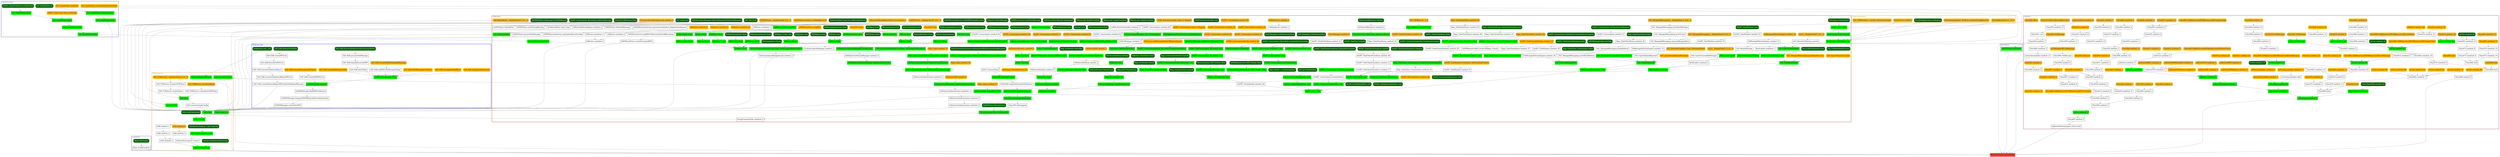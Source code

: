 digraph G {
node [fontsize = 16];
0 [label="BinaryFormatter::Deserialize", shape="box", style="filled", fillcolor="brown1", color="brown1"];
subgraph cluster_0 {
label="ozAddrFile";
color=darkslateblue;
fontcolor=darkslateblue;
penwidth=2;
labeljust=l;
1 [label="Main::LoadFromFile", shape="box"];
2 [label="Main::OnConnect", shape="box", style="filled, rounded", fillcolor="darkgreen", color="darkgreen", fontcolor="white"];
}
subgraph cluster_1 {
label="Ozeki.Common";
color=orange3;
fontcolor=orange3;
penwidth=2;
labeljust=l;
3 [label="OzA_Icon::DeepClone", shape="box", style="filled", fillcolor="green2", color="green2"];
4 [label="OzFork::DeepClone", shape="box", style="filled", fillcolor="green2", color="green2"];
5 [label="OzFork::DeepCloneFrom", shape="box", style="filled", fillcolor="green2", color="green2"];
6 [label="OzFork::ForkGenericDictionary", shape="box", style="filled, rounded", fillcolor="darkgreen", color="darkgreen", fontcolor="white"];
7 [label="OzEntityDescription::CopyTo", shape="box"];
8 [label="OzM::method_2", shape="box"];
9 [label="OzEntityDescription::Fork", shape="box", style="filled", fillcolor="green2", color="green2"];
10 [label="OzM::method_3", shape="box"];
11 [label="OzM::method_4", shape="box"];
12 [label="OzEntityDescription`1::get_GetCopy", shape="box", style="filled, rounded", fillcolor="darkgreen", color="darkgreen", fontcolor="white"];
13 [label="OzM::method_1", shape="box"];
14 [label="OzM::method_0", shape="box", style="filled, rounded", fillcolor="darkgoldenrod1", color="darkgoldenrod1"];
15 [label="OzM::CopyTo", shape="box", style="filled", fillcolor="green2", color="green2"];
16 [label="OzM::CopyFrom", shape="box", style="filled", fillcolor="green2", color="green2"];
17 [label="OzM::ForkToInherited", shape="box", style="filled, rounded", fillcolor="darkgreen", color="darkgreen", fontcolor="white"];
18 [label="OzM::Fork", shape="box", style="filled", fillcolor="green2", color="green2"];
19 [label="OzConf::Fork", shape="box", style="filled", fillcolor="green2", color="green2"];
20 [label="OzP::constructLayerConfig", shape="box"];
21 [label="OzP::Fork", shape="box", style="filled", fillcolor="green2", color="green2"];
22 [label="OzP_TCPServer::createClient", shape="box"];
23 [label="OzP_UDPServer::createNewUDPClient", shape="box"];
24 [label="OzP_TCPServer::ConnectTCPClient", shape="box"];
25 [label="OzP_UDPServer::AcceptCallback", shape="box", style="filled, rounded", fillcolor="darkgoldenrod1", color="darkgoldenrod1"];
26 [label="OzP_TCPServer/c__DisplayClass16_0::b__0", shape="box", style="filled, rounded", fillcolor="darkgoldenrod1", color="darkgoldenrod1"];
}
subgraph cluster_2 {
label="OzekiNG";
color=violetred4;
fontcolor=violetred4;
penwidth=2;
labeljust=l;
27 [label="Class454::method_1", shape="box"];
28 [label="ozRouterDeliveryreport_Entry::load", shape="box"];
29 [label="Class488::method_0", shape="box"];
30 [label="ozUserQueueIndex::method_12", shape="box"];
31 [label="ozEnvelope::smethod_9", shape="box", style="filled", fillcolor="green2", color="green2"];
32 [label="Class454::.ctor", shape="box"];
33 [label="Class454::OnMessage", shape="box", style="filled, rounded", fillcolor="darkgoldenrod1", color="darkgoldenrod1"];
34 [label="Class465::method_5", shape="box"];
35 [label="Class488::load", shape="box"];
36 [label="Class486::vmethod_2", shape="box"];
37 [label="Class486::load", shape="box"];
38 [label="ozEnvelope::smethod_7", shape="box", style="filled", fillcolor="green2", color="green2"];
39 [label="ozEnvelope::smethod_8", shape="box", style="filled", fillcolor="green2", color="green2"];
40 [label="Class455::method_11", shape="box"];
41 [label="Class455::method_13", shape="box"];
42 [label="ozUser::method_3", shape="box", style="filled", fillcolor="green2", color="green2"];
43 [label="Class474::vmethod_6", shape="box"];
44 [label="Class486::load", shape="box"];
45 [label="Class488::load", shape="box", style="filled, rounded", fillcolor="darkgoldenrod1", color="darkgoldenrod1"];
46 [label="Class474::vmethod_13", shape="box"];
47 [label="Class474::vmethod_5", shape="box"];
48 [label="Class479::method_13", shape="box"];
49 [label="Class486::load", shape="box", style="filled, rounded", fillcolor="darkgoldenrod1", color="darkgoldenrod1"];
50 [label="ozEnvelope::smethod_6", shape="box", style="filled", fillcolor="green2", color="green2"];
51 [label="ozDriver/GClass0::method_1", shape="box", style="filled", fillcolor="green2", color="green2"];
52 [label="ozEnvelopeSMS::method_32", shape="box", style="filled, rounded", fillcolor="darkgreen", color="darkgreen", fontcolor="white"];
53 [label="Class455::method_10", shape="box"];
54 [label="Class19::Ozeki.OzKernelBase.Start", shape="box", style="filled, rounded", fillcolor="darkgoldenrod1", color="darkgoldenrod1"];
55 [label="ozServiceForm::method_0", shape="box", style="filled, rounded", fillcolor="darkgoldenrod1", color="darkgoldenrod1"];
56 [label="Class582::method_5", shape="box"];
57 [label="Class492::vmethod_19", shape="box"];
58 [label="Class475::vmethod_16", shape="box"];
59 [label="Class475::vmethod_8", shape="box"];
60 [label="Class488::load", shape="box", style="filled, rounded", fillcolor="darkgoldenrod1", color="darkgoldenrod1"];
61 [label="Class473::method_1", shape="box"];
62 [label="Class474::vmethod_8", shape="box", style="filled, rounded", fillcolor="darkgoldenrod1", color="darkgoldenrod1"];
63 [label="Class473::method_6", shape="box"];
64 [label="Class492::vmethod_7", shape="box"];
65 [label="ozUserQueueIndex::Add", shape="box"];
66 [label="ozUserQueueIndex::method_7", shape="box", style="filled, rounded", fillcolor="darkgoldenrod1", color="darkgoldenrod1"];
67 [label="ozDriver::vmethod_5", shape="box", style="filled", fillcolor="green2", color="green2"];
68 [label="Class455::method_8", shape="box", style="filled, rounded", fillcolor="darkgoldenrod1", color="darkgoldenrod1"];
69 [label="Class455::method_9", shape="box"];
70 [label="Class582::method_3", shape="box"];
71 [label="Class582::method_4", shape="box"];
72 [label="Class491::method_2", shape="box"];
73 [label="ozUser::method_51", shape="box", style="filled", fillcolor="green2", color="green2"];
74 [label="Class474::vmethod_10", shape="box"];
75 [label="Class473::method_8", shape="box"];
76 [label="Class492::method_4", shape="box"];
77 [label="Class492::vmethod_10", shape="box"];
78 [label="Class492::vmethod_11", shape="box", style="filled, rounded", fillcolor="darkgoldenrod1", color="darkgoldenrod1"];
79 [label="Class492::vmethod_20", shape="box"];
80 [label="ozUser::method_74", shape="box", style="filled, rounded", fillcolor="darkgoldenrod1", color="darkgoldenrod1"];
81 [label="ozUser::method_82", shape="box", style="filled, rounded", fillcolor="darkgoldenrod1", color="darkgoldenrod1"];
82 [label="ozUser::method_84", shape="box", style="filled, rounded", fillcolor="darkgoldenrod1", color="darkgoldenrod1"];
83 [label="ozUser::method_86", shape="box", style="filled, rounded", fillcolor="darkgoldenrod1", color="darkgoldenrod1"];
84 [label="ozUser::method_88", shape="box", style="filled, rounded", fillcolor="darkgoldenrod1", color="darkgoldenrod1"];
85 [label="ozUser::method_90", shape="box", style="filled, rounded", fillcolor="darkgoldenrod1", color="darkgoldenrod1"];
86 [label="ozUserQueueIndex::method_11", shape="box", style="filled, rounded", fillcolor="darkgoldenrod1", color="darkgoldenrod1"];
87 [label="ozDriverTCP::vmethod_5", shape="box"];
88 [label="ozDriver::method_0", shape="box", style="filled", fillcolor="green2", color="green2"];
89 [label="ozDriverExample::vmethod_5", shape="box", style="filled, rounded", fillcolor="darkgoldenrod1", color="darkgoldenrod1"];
90 [label="ozDriverGSMModem::vmethod_5", shape="box", style="filled, rounded", fillcolor="darkgoldenrod1", color="darkgoldenrod1"];
91 [label="ozDriverAPI::vmethod_5", shape="box", style="filled, rounded", fillcolor="darkgoldenrod1", color="darkgoldenrod1"];
92 [label="ozDriverHTTPServer::vmethod_5", shape="box", style="filled, rounded", fillcolor="darkgoldenrod1", color="darkgoldenrod1"];
93 [label="Class455::method_7", shape="box", style="filled, rounded", fillcolor="darkgoldenrod1", color="darkgoldenrod1"];
94 [label="Class468::OzWebserviceAPI.IWebserviceAPI.UserCreate", shape="box", style="filled, rounded", fillcolor="darkgoldenrod1", color="darkgoldenrod1"];
95 [label="Class582::method_14", shape="box", style="filled, rounded", fillcolor="darkgoldenrod1", color="darkgoldenrod1"];
96 [label="Class612::smethod_0", shape="box"];
97 [label="Class634::smethod_11", shape="box"];
98 [label="Class456::method_3", shape="box"];
99 [label="ozUser::OnMessage", shape="box", style="filled", fillcolor="green2", color="green2"];
100 [label="Class468::OzWebserviceAPI.IWebserviceAPI.EmptyFolder", shape="box", style="filled, rounded", fillcolor="darkgoldenrod1", color="darkgoldenrod1"];
101 [label="Class468::smethod_1", shape="box"];
102 [label="ozUser::method_49", shape="box", style="filled", fillcolor="green2", color="green2"];
103 [label="ozUser::method_50", shape="box", style="filled, rounded", fillcolor="darkgreen", color="darkgreen", fontcolor="white"];
104 [label="ozUser::method_52", shape="box", style="filled", fillcolor="green2", color="green2"];
105 [label="Class492::vmethod_17", shape="box", style="filled, rounded", fillcolor="darkgoldenrod1", color="darkgoldenrod1"];
106 [label="Class492::vmethod_22", shape="box"];
107 [label="Class492::vmethod_0", shape="box", style="filled, rounded", fillcolor="darkgoldenrod1", color="darkgoldenrod1"];
108 [label="ozUser::method_37", shape="box", style="filled, rounded", fillcolor="darkgreen", color="darkgreen", fontcolor="white"];
109 [label="ozUser::method_27", shape="box", style="filled", fillcolor="green2", color="green2"];
110 [label="ozUser::method_28", shape="box", style="filled", fillcolor="green2", color="green2"];
111 [label="ozDriverSMPPPushPull::vmethod_5", shape="box", style="filled, rounded", fillcolor="darkgoldenrod1", color="darkgoldenrod1"];
112 [label="ozDriverCIMD2::vmethod_5", shape="box", style="filled, rounded", fillcolor="darkgoldenrod1", color="darkgoldenrod1"];
113 [label="ozDriverSMPP::vmethod_5", shape="box", style="filled, rounded", fillcolor="darkgoldenrod1", color="darkgoldenrod1"];
114 [label="ozDriverUCP::vmethod_5", shape="box", style="filled, rounded", fillcolor="darkgoldenrod1", color="darkgoldenrod1"];
115 [label="ozDrivers::method_5", shape="box"];
116 [label="Class612::method_9", shape="box"];
117 [label="Class634::vmethod_2", shape="box"];
118 [label="Class456::method_0", shape="box", style="filled, rounded", fillcolor="darkgoldenrod1", color="darkgoldenrod1"];
119 [label="Class456::method_1", shape="box", style="filled, rounded", fillcolor="darkgoldenrod1", color="darkgoldenrod1"];
120 [label="Class456::method_2", shape="box", style="filled, rounded", fillcolor="darkgoldenrod1", color="darkgoldenrod1"];
121 [label="Class581::OnMessage", shape="box", style="filled, rounded", fillcolor="darkgoldenrod1", color="darkgoldenrod1"];
122 [label="ozUserTCP::OnMessage", shape="box", style="filled, rounded", fillcolor="darkgoldenrod1", color="darkgoldenrod1"];
123 [label="Class468::OzWebserviceAPI.IWebserviceAPI.ListFolder", shape="box", style="filled, rounded", fillcolor="darkgoldenrod1", color="darkgoldenrod1"];
124 [label="Class586::method_11", shape="box"];
125 [label="Class599::method_14", shape="box"];
126 [label="Class634::method_9", shape="box", style="filled, rounded", fillcolor="darkgoldenrod1", color="darkgoldenrod1"];
127 [label="Class612::method_26", shape="box", style="filled, rounded", fillcolor="darkgoldenrod1", color="darkgoldenrod1"];
128 [label="Class612::method_31", shape="box"];
129 [label="Class492::vmethod_15", shape="box", style="filled, rounded", fillcolor="darkgoldenrod1", color="darkgoldenrod1"];
130 [label="ozUser::method_26", shape="box", style="filled, rounded", fillcolor="darkgreen", color="darkgreen", fontcolor="white"];
131 [label="Class468::OzWebserviceAPI.IWebserviceAPI.DelMessage", shape="box", style="filled, rounded", fillcolor="darkgoldenrod1", color="darkgoldenrod1"];
132 [label="Class612::method_23", shape="box", style="filled, rounded", fillcolor="darkgoldenrod1", color="darkgoldenrod1"];
133 [label="Class612::method_24", shape="box", style="filled, rounded", fillcolor="darkgoldenrod1", color="darkgoldenrod1"];
134 [label="Class468::OzWebserviceAPI.IWebserviceAPI.GetMessage", shape="box", style="filled, rounded", fillcolor="darkgoldenrod1", color="darkgoldenrod1"];
135 [label="Class612::method_20", shape="box", style="filled, rounded", fillcolor="darkgoldenrod1", color="darkgoldenrod1"];
136 [label="Class612::method_25", shape="box", style="filled, rounded", fillcolor="darkgoldenrod1", color="darkgoldenrod1"];
137 [label="Class614::vmethod_5", shape="box"];
138 [label="ozDrivers::method_4", shape="box"];
139 [label="Class587::vmethod_6", shape="box"];
140 [label="Class612::vmethod_2", shape="box", style="filled, rounded", fillcolor="darkgoldenrod1", color="darkgoldenrod1"];
141 [label="Class595::method_5", shape="box"];
142 [label="Class586::method_10", shape="box"];
143 [label="Class599::method_24", shape="box", style="filled, rounded", fillcolor="darkgoldenrod1", color="darkgoldenrod1"];
144 [label="Class612::method_29", shape="box", style="filled, rounded", fillcolor="darkgoldenrod1", color="darkgoldenrod1"];
145 [label="Class612::method_30", shape="box", style="filled, rounded", fillcolor="darkgoldenrod1", color="darkgoldenrod1"];
146 [label="Class613::vmethod_1", shape="box"];
147 [label="Class468::OzWebserviceAPI.IWebserviceAPI.DriverCreate", shape="box", style="filled, rounded", fillcolor="darkgoldenrod1", color="darkgoldenrod1"];
148 [label="Class612::smethod_5", shape="box", style="filled, rounded", fillcolor="darkgoldenrod1", color="darkgoldenrod1"];
149 [label="Class617::vmethod_2", shape="box", style="filled, rounded", fillcolor="darkgoldenrod1", color="darkgoldenrod1"];
150 [label="Class584::method_2", shape="box"];
151 [label="Class596::vmethod_1", shape="box", style="filled, rounded", fillcolor="darkgoldenrod1", color="darkgoldenrod1"];
152 [label="Class595::vmethod_1", shape="box", style="filled, rounded", fillcolor="darkgoldenrod1", color="darkgoldenrod1"];
153 [label="Class595::method_4", shape="box"];
154 [label="Class626::vmethod_1", shape="box", style="filled, rounded", fillcolor="darkgoldenrod1", color="darkgoldenrod1"];
155 [label="Class586::vmethod_6", shape="box", style="filled, rounded", fillcolor="darkgoldenrod1", color="darkgoldenrod1"];
156 [label="Class595::method_3", shape="box"];
157 [label="Class584::method_8", shape="box"];
158 [label="Class591::method_5", shape="box", style="filled, rounded", fillcolor="darkgoldenrod1", color="darkgoldenrod1"];
159 [label="Class631::vmethod_0", shape="box"];
160 [label="Class594::method_5", shape="box"];
161 [label="Class584::OnMessage", shape="box"];
162 [label="Class593::Execute", shape="box", style="filled, rounded", fillcolor="darkgoldenrod1", color="darkgoldenrod1"];
163 [label="Class594::method_10", shape="box"];
164 [label="Class640::method_0", shape="box", style="filled, rounded", fillcolor="darkgoldenrod1", color="darkgoldenrod1"];
165 [label="Class594::method_14", shape="box"];
166 [label="ozUIHandlerAPI::OnMessage", shape="box", style="filled, rounded", fillcolor="darkgoldenrod1", color="darkgoldenrod1"];
167 [label="Class455::method_2", shape="box"];
168 [label="Class594::method_11", shape="box", style="filled, rounded", fillcolor="darkgoldenrod1", color="darkgoldenrod1"];
169 [label="Class594::method_13", shape="box", style="filled, rounded", fillcolor="darkgoldenrod1", color="darkgoldenrod1"];
170 [label="Class455::vmethod_1", shape="box"];
171 [label="Class455::method_0", shape="box"];
172 [label="Class455::vmethod_0", shape="box"];
173 [label="Class468::OzWebserviceAPI.IWebserviceAPI.EngineConfig", shape="box", style="filled, rounded", fillcolor="darkgoldenrod1", color="darkgoldenrod1"];
174 [label="Class612::smethod_13", shape="box", style="filled, rounded", fillcolor="darkgoldenrod1", color="darkgoldenrod1"];
175 [label="Class624::vmethod_2", shape="box", style="filled, rounded", fillcolor="darkgoldenrod1", color="darkgoldenrod1"];
176 [label="Class444::Main", shape="box", style="filled, rounded", fillcolor="darkgoldenrod1", color="darkgoldenrod1"];
}
subgraph cluster_3 {
label="ozGUIForm";
color=purple4;
fontcolor=purple4;
penwidth=2;
labeljust=l;
177 [label="ozGUIForm::loadLayout", shape="box", style="filled", fillcolor="green2", color="green2"];
}
subgraph cluster_4 {
label="Ozeki.Base";
color=orangered4;
fontcolor=orangered4;
penwidth=2;
labeljust=l;
178 [label="OzGPC_Icon::.ctor", shape="box", style="filled", fillcolor="green2", color="green2"];
179 [label="OzGPC_EntityDetails::method_28", shape="box"];
180 [label="OzGPC_NotificationTypeIcon::.ctor", shape="box", style="filled, rounded", fillcolor="darkgreen", color="darkgreen", fontcolor="white"];
181 [label="OzGPC_CreateDesktopIcon::.ctor", shape="box", style="filled", fillcolor="green2", color="green2"];
182 [label="OzGPC_ConnectionStatusIcon::.ctor", shape="box", style="filled", fillcolor="green2", color="green2"];
183 [label="OzGPC_EntityDetailsNG::.ctor", shape="box", style="filled, rounded", fillcolor="darkgreen", color="darkgreen", fontcolor="white"];
184 [label="OzGPC_EntityDetails::.ctor", shape="box", style="filled", fillcolor="green2", color="green2"];
185 [label="OzGPC_CreateDesktopIcon::.ctor", shape="box", style="filled", fillcolor="green2", color="green2"];
186 [label="OzGPC_ConnectionStatusIcon::.ctor", shape="box", style="filled, rounded", fillcolor="darkgreen", color="darkgreen", fontcolor="white"];
187 [label="OzGPC_Conversation::CreateHeader", shape="box"];
188 [label="OzGPC_ParticipantList::method_29", shape="box", style="filled, rounded", fillcolor="darkgoldenrod1", color="darkgoldenrod1"];
189 [label="OzGPC_ChatFriend::.ctor", shape="box", style="filled", fillcolor="green2", color="green2"];
190 [label="OzManagedItemWithDetails::GPC_Details_Main", shape="box", style="filled", fillcolor="green2", color="green2"];
191 [label="Page_ContactDetails::IndexB", shape="box", style="filled, rounded", fillcolor="darkgreen", color="darkgreen", fontcolor="white"];
192 [label="OzGPC_ConversationDetails::.ctor", shape="box", style="filled", fillcolor="green2", color="green2"];
193 [label="Page_Details`1::GetDetailsMain", shape="box", style="filled, rounded", fillcolor="darkgreen", color="darkgreen", fontcolor="white"];
194 [label="Page_SrvDetails::getDetailsMain", shape="box", style="filled", fillcolor="green2", color="green2"];
195 [label="OzC::get_DesktopIcon", shape="box", style="filled, rounded", fillcolor="darkgreen", color="darkgreen", fontcolor="white"];
196 [label="OzGPC_Conversation::CreateChatWindow", shape="box", style="filled", fillcolor="green2", color="green2"];
197 [label="Page_ChatClient_Conversation::method_34", shape="box"];
198 [label="OzGPC_ChatClientFriendList::method_37", shape="box"];
199 [label="OzGPC_ChatWindow::method_33", shape="box"];
200 [label="OzP2PRemoteUser::GPC_Details_Main", shape="box", style="filled, rounded", fillcolor="darkgreen", color="darkgreen", fontcolor="white"];
201 [label="OzConversation::GPC_Details_Main", shape="box", style="filled, rounded", fillcolor="darkgreen", color="darkgreen", fontcolor="white"];
202 [label="OzGPC_ConversationDetails_Recorded::.ctor", shape="box", style="filled", fillcolor="green2", color="green2"];
203 [label="Page_SrvDetails::IndexB", shape="box", style="filled, rounded", fillcolor="darkgreen", color="darkgreen", fontcolor="white"];
204 [label="OzGPC_Conversation::InitConversation", shape="box", style="filled", fillcolor="green2", color="green2"];
205 [label="Page_ChatClient_Conversation::CreateConversationHeader", shape="box", style="filled", fillcolor="green2", color="green2"];
206 [label="OzGPC_ChatClientFriendList::method_31", shape="box"];
207 [label="OzGPC_ChatWindow::FriendList_OnFriendLinkClicked", shape="box", style="filled, rounded", fillcolor="darkgoldenrod1", color="darkgoldenrod1"];
208 [label="Page_ConversationDetails::IndexB", shape="box", style="filled, rounded", fillcolor="darkgreen", color="darkgreen", fontcolor="white"];
209 [label="OzGPC_Conversation::.ctor", shape="box", style="filled", fillcolor="green2", color="green2"];
210 [label="OzGPC_Conversation_Recorded::.ctor", shape="box", style="filled", fillcolor="green2", color="green2"];
211 [label="Page_ChatClient_Conversation::CreateIndex", shape="box", style="filled", fillcolor="green2", color="green2"];
212 [label="OzGPC_ChatClientFriendList::.ctor", shape="box", style="filled", fillcolor="green2", color="green2"];
213 [label="OzGPC_ChatClientFriendList::method_40", shape="box"];
214 [label="OzFeatureAuthentication::smethod_4", shape="box"];
215 [label="OzC::DeliveryFailed", shape="box", style="filled", fillcolor="green2", color="green2"];
216 [label="OzC::Delivered", shape="box", style="filled, rounded", fillcolor="darkgreen", color="darkgreen", fontcolor="white"];
217 [label="OzSubscriptionManager::ReturnResponseToOneTimeRequest", shape="box", style="filled, rounded", fillcolor="darkgreen", color="darkgreen", fontcolor="white"];
218 [label="OzSubscriptionManager::method_5", shape="box"];
219 [label="OzMessageDeliveryTask::Fork", shape="box", style="filled", fillcolor="green2", color="green2"];
220 [label="OzP2PLocalUser::createEncryptedPDU", shape="box"];
221 [label="OzCombinedListc__DisplayClass37_0::b__0", shape="box", style="filled, rounded", fillcolor="darkgoldenrod1", color="darkgoldenrod1"];
222 [label="OzAddressBook_Copy::Copy", shape="box"];
223 [label="OzRouter::smethod_5", shape="box"];
224 [label="OzLogConsumerFile::smethod_0", shape="box"];
225 [label="OzP2PDNSRecordManager::GetDNSRecord", shape="box", style="filled, rounded", fillcolor="darkgreen", color="darkgreen", fontcolor="white"];
226 [label="OzP2PClient::processFileMessage", shape="box"];
227 [label="OzP2PClient::UploadFile", shape="box"];
228 [label="OzP2PClient::sendThrougRouting", shape="box"];
229 [label="OzGPC_Conversation_Recorded::LoadChatMessage", shape="box", style="filled, rounded", fillcolor="darkgreen", color="darkgreen", fontcolor="white"];
230 [label="OzConversationManagerLocal::method_1", shape="box"];
231 [label="OzConversationManagerLocal::method_3", shape="box", style="filled, rounded", fillcolor="darkgoldenrod1", color="darkgoldenrod1"];
232 [label="OzP2PDirectoryService::getUploadServerConfig", shape="box"];
233 [label="XDBase::Clone", shape="box", style="filled", fillcolor="green2", color="green2"];
234 [label="OzGPC_Conversation_ReadOnly::.ctor", shape="box", style="filled", fillcolor="green2", color="green2"];
235 [label="OzGPC_SubConversation::.ctor", shape="box", style="filled", fillcolor="green2", color="green2"];
236 [label="OzConversation::CreateView", shape="box", style="filled", fillcolor="green2", color="green2"];
237 [label="OzGPC_SubConversation_Recorded::.ctor", shape="box", style="filled", fillcolor="green2", color="green2"];
238 [label="OzGPC_ConversationDetails_Recorded::CreateConversation", shape="box", style="filled", fillcolor="green2", color="green2"];
239 [label="Page_ChatClient_Conversation::Index", shape="box", style="filled, rounded", fillcolor="darkgreen", color="darkgreen", fontcolor="white"];
240 [label="Page_ChatClientHome::method_37", shape="box"];
241 [label="OzP2PRemoteOzeki::CreateTabPage_Friends", shape="box"];
242 [label="OzGPC_ChatFriendsDesktop::method_28", shape="box"];
243 [label="OzGPC_ChatWindow::method_38", shape="box"];
244 [label="OzGPC_ChatClientFriendList::Dispose", shape="box", style="filled, rounded", fillcolor="darkgreen", color="darkgreen", fontcolor="white"];
245 [label="OzGPC_ChatClientFriendList::IndexB", shape="box", style="filled, rounded", fillcolor="darkgreen", color="darkgreen", fontcolor="white"];
246 [label="OzGPC_ChatClientFriendList::UpdateDirtyContent", shape="box", style="filled, rounded", fillcolor="darkgreen", color="darkgreen", fontcolor="white"];
247 [label="OzFeatureAuthentication::smethod_3", shape="box"];
248 [label="OzRouterDeliveryReport::method_0", shape="box"];
249 [label="OzSubscriptionManager::Out_ToSubscribers", shape="box", style="filled", fillcolor="green2", color="green2"];
250 [label="OzC::SubmitRejected", shape="box", style="filled", fillcolor="green2", color="green2"];
251 [label="OzC::SubmitMessageNow", shape="box", style="filled", fillcolor="green2", color="green2"];
252 [label="OzC::SubmitAccepted", shape="box", style="filled", fillcolor="green2", color="green2"];
253 [label="OzP2PLocalUser::sendPDUToDirectoryForCallRecording", shape="box"];
254 [label="OzAddressBook_Copy::set_AddressBookCopy", shape="box", style="filled, rounded", fillcolor="darkgreen", color="darkgreen", fontcolor="white"];
255 [label="OzRouter::smethod_4", shape="box"];
256 [label="OzRouter::smethod_11", shape="box"];
257 [label="OzLogConsumerFile::CreateLogFile", shape="box", style="filled", fillcolor="green2", color="green2"];
258 [label="OzP2PClient::MySendMessage", shape="box"];
259 [label="OzP2PClient/c__DisplayClass8_0::b__0", shape="box", style="filled, rounded", fillcolor="darkgoldenrod1", color="darkgoldenrod1"];
260 [label="OzP2PClient::Instance_OnDataReceived", shape="box", style="filled, rounded", fillcolor="darkgoldenrod1", color="darkgoldenrod1"];
261 [label="OzConversationManagerLocal::Item_OnMessageAddedFromGUI", shape="box", style="filled", fillcolor="green2", color="green2"];
262 [label="OzConversationManagerLocal::Item_OnSendingToRecipients", shape="box", style="filled", fillcolor="green2", color="green2"];
263 [label="OzP2PDirectoryService::processFromStation_RegistrationRequest", shape="box"];
264 [label="XDObject::.ctor", shape="box", style="filled", fillcolor="green2", color="green2"];
265 [label="XDCircle::Clone", shape="box", style="filled", fillcolor="green2", color="green2"];
266 [label="XDLine::Clone", shape="box", style="filled", fillcolor="green2", color="green2"];
267 [label="XDPoint::Fork", shape="box", style="filled", fillcolor="green2", color="green2"];
268 [label="XDPoint::Mirror", shape="box", style="filled", fillcolor="green2", color="green2"];
269 [label="XDPolygon::Fork", shape="box", style="filled", fillcolor="green2", color="green2"];
270 [label="XDPolyline::Fork", shape="box", style="filled", fillcolor="green2", color="green2"];
271 [label="XDRectangle::Clone", shape="box", style="filled", fillcolor="green2", color="green2"];
272 [label="Sphere::Clone", shape="box", style="filled", fillcolor="green2", color="green2"];
273 [label="XDTriangleFace::Clone", shape="box", style="filled, rounded", fillcolor="darkgreen", color="darkgreen", fontcolor="white"];
274 [label="OzConf_P_SSLServer::Fork", shape="box", style="filled, rounded", fillcolor="darkgreen", color="darkgreen", fontcolor="white"];
275 [label="OzGPC_SubConversation_ReadOnly::.ctor", shape="box", style="filled", fillcolor="green2", color="green2"];
276 [label="OzGPC_ConversationDetails::CreateConversation", shape="box", style="filled, rounded", fillcolor="darkgreen", color="darkgreen", fontcolor="white"];
277 [label="OzGPC_Conversation::CreateSubConversation", shape="box", style="filled", fillcolor="green2", color="green2"];
278 [label="Page_ChatClientHome::method_50", shape="box"];
279 [label="OzGPC_ChatForC::IndexB", shape="box", style="filled, rounded", fillcolor="darkgreen", color="darkgreen", fontcolor="white"];
280 [label="OzGPC_ChatForDesktop::method_31", shape="box"];
281 [label="OzGPC_Conversation_Recorded::CreateSubConversation", shape="box", style="filled, rounded", fillcolor="darkgreen", color="darkgreen", fontcolor="white"];
282 [label="OzGPC_ConversationDetails::method_60", shape="box", style="filled, rounded", fillcolor="darkgoldenrod1", color="darkgoldenrod1"];
283 [label="Page_ChatClientHome::method_36", shape="box"];
284 [label="OzP2PRemoteOzeki::GetTabs", shape="box", style="filled, rounded", fillcolor="darkgreen", color="darkgreen", fontcolor="white"];
285 [label="OzGPC_ChatFriendsDesktop::Index", shape="box", style="filled, rounded", fillcolor="darkgreen", color="darkgreen", fontcolor="white"];
286 [label="OzGPC_ChatFriendsDesktop::method_27", shape="box", style="filled, rounded", fillcolor="darkgoldenrod1", color="darkgoldenrod1"];
287 [label="OzGPC_ChatWindow::method_37", shape="box"];
288 [label="OzFeatureAuthentication::smethod_1", shape="box"];
289 [label="OzRouterDeliveryReport/Class119::method_0", shape="box", style="filled, rounded", fillcolor="darkgoldenrod1", color="darkgoldenrod1"];
290 [label="OzSubscriptionManager::Out_ToSubscribers", shape="box", style="filled", fillcolor="green2", color="green2"];
291 [label="OzC::reportSubmitRejected", shape="box"];
292 [label="OzC::rejectUnroutableMessage", shape="box"];
293 [label="OzC::queueNewlyRoutedEnvelope", shape="box", style="filled, rounded", fillcolor="darkgoldenrod1", color="darkgoldenrod1"];
294 [label="OzC::CallOnSubmitFailed", shape="box", style="filled", fillcolor="green2", color="green2"];
295 [label="OzC_ManagedMessaging::procResultFailed", shape="box"];
296 [label="OzC_NetworkUser::handleOnSubmitFailed", shape="box", style="filled", fillcolor="green2", color="green2"];
297 [label="OzMessageDeliveryEngine::method_16", shape="box"];
298 [label="OzC::reportSubmitAccepted", shape="box", style="filled, rounded", fillcolor="darkgoldenrod1", color="darkgoldenrod1"];
299 [label="OzC::CallOnSubmitSuccess", shape="box", style="filled", fillcolor="green2", color="green2"];
300 [label="OzC_ManagedMessaging::procResultSuccess", shape="box", style="filled, rounded", fillcolor="darkgoldenrod1", color="darkgoldenrod1"];
301 [label="OzP2PLocalUser::sendPDU", shape="box", style="filled", fillcolor="green2", color="green2"];
302 [label="OzP2PLocalUser::sendPDU", shape="box", style="filled, rounded", fillcolor="darkgoldenrod1", color="darkgoldenrod1"];
303 [label="OzRouter::smethod_3", shape="box"];
304 [label="OzRouter::smethod_10", shape="box", style="filled, rounded", fillcolor="darkgoldenrod1", color="darkgoldenrod1"];
305 [label="OzRouter::smethod_8", shape="box", style="filled, rounded", fillcolor="darkgoldenrod1", color="darkgoldenrod1"];
306 [label="OzRouter::smethod_9", shape="box", style="filled, rounded", fillcolor="darkgoldenrod1", color="darkgoldenrod1"];
307 [label="Class182::InitLogging", shape="box"];
308 [label="OzP2PClient::InitLogSource", shape="box", style="filled, rounded", fillcolor="darkgreen", color="darkgreen", fontcolor="white"];
309 [label="OzP2PClient/c__DisplayClass67_0::b__0", shape="box", style="filled, rounded", fillcolor="darkgoldenrod1", color="darkgoldenrod1"];
310 [label="OzConversation::CallOnMessageAddedFromGUI", shape="box", style="filled", fillcolor="green2", color="green2"];
311 [label="OzConversation::CallOnSendingToRecipients", shape="box", style="filled", fillcolor="green2", color="green2"];
312 [label="OzP2PDirectoryService::OnP2PMessageReceived", shape="box", style="filled, rounded", fillcolor="darkgreen", color="darkgreen", fontcolor="white"];
313 [label="XDObject::Clone", shape="box", style="filled", fillcolor="green2", color="green2"];
314 [label="XDCircle::Fork", shape="box", style="filled", fillcolor="green2", color="green2"];
315 [label="XDLine::Fork", shape="box", style="filled", fillcolor="green2", color="green2"];
316 [label="XDLine::RotateAround", shape="box", style="filled, rounded", fillcolor="darkgreen", color="darkgreen", fontcolor="white"];
317 [label="XDLine::MoveTo", shape="box", style="filled", fillcolor="green2", color="green2"];
318 [label="XDLineWithText::Clone", shape="box", style="filled, rounded", fillcolor="darkgreen", color="darkgreen", fontcolor="white"];
319 [label="XDPoint::.ctor", shape="box", style="filled, rounded", fillcolor="darkgreen", color="darkgreen", fontcolor="white"];
320 [label="XDPointIndexed::Clone", shape="box", style="filled", fillcolor="green2", color="green2"];
321 [label="XDPolygon::Clone", shape="box", style="filled, rounded", fillcolor="darkgreen", color="darkgreen", fontcolor="white"];
322 [label="XDPolyline::Clone", shape="box", style="filled, rounded", fillcolor="darkgreen", color="darkgreen", fontcolor="white"];
323 [label="XDObject_Cube::.ctor", shape="box", style="filled, rounded", fillcolor="darkgreen", color="darkgreen", fontcolor="white"];
324 [label="XDSquare::.ctor", shape="box", style="filled, rounded", fillcolor="darkgreen", color="darkgreen", fontcolor="white"];
325 [label="XDPolygonIndexed::Clone", shape="box", style="filled, rounded", fillcolor="darkgreen", color="darkgreen", fontcolor="white"];
326 [label="XDPolylineIndexed::Clone", shape="box", style="filled, rounded", fillcolor="darkgreen", color="darkgreen", fontcolor="white"];
327 [label="XDRectangle::Fork", shape="box", style="filled", fillcolor="green2", color="green2"];
328 [label="Sphere::Fork", shape="box", style="filled", fillcolor="green2", color="green2"];
329 [label="OzP_SSL::Fork", shape="box", style="filled, rounded", fillcolor="darkgreen", color="darkgreen", fontcolor="white"];
330 [label="OzGPC_Conversation_ReadOnly::CreateSubConversation", shape="box", style="filled, rounded", fillcolor="darkgreen", color="darkgreen", fontcolor="white"];
331 [label="OzGPC_Conversation::method_27", shape="box"];
332 [label="Page_ChatClientHome::method_30", shape="box", style="filled, rounded", fillcolor="darkgoldenrod1", color="darkgoldenrod1"];
333 [label="Page_ChatClientHome::method_32", shape="box"];
334 [label="Page_ChatClientHome::method_46", shape="box"];
335 [label="OzGPC_ChatForDesktop::Index", shape="box", style="filled, rounded", fillcolor="darkgreen", color="darkgreen", fontcolor="white"];
336 [label="OzGPC_ChatForDesktop::method_30", shape="box", style="filled, rounded", fillcolor="darkgoldenrod1", color="darkgoldenrod1"];
337 [label="Page_ChatClientHome::Index", shape="box", style="filled, rounded", fillcolor="darkgreen", color="darkgreen", fontcolor="white"];
338 [label="OzGPC_ChatWindow::method_35", shape="box"];
339 [label="OzFeatureAuthentication::findOrCreateLocalUser", shape="box", style="filled", fillcolor="green2", color="green2"];
340 [label="OzMH_ButtonController::method_2", shape="box"];
341 [label="OzC_GPSBase::SendGPSData", shape="box", style="filled", fillcolor="green2", color="green2"];
342 [label="OzC/c__DisplayClass71_0::b__0", shape="box", style="filled, rounded", fillcolor="darkgoldenrod1", color="darkgoldenrod1"];
343 [label="OzC::RouteMessage", shape="box"];
344 [label="OzC::CallOnSubmitFailed", shape="box", style="filled", fillcolor="green2", color="green2"];
345 [label="OzC_ManagedMessaging::handleResult", shape="box"];
346 [label="OzC_NetworkUserBase::Conn_OnSubmitFailed", shape="box", style="filled, rounded", fillcolor="darkgoldenrod1", color="darkgoldenrod1"];
347 [label="OzMessageDeliveryEngine::method_13", shape="box"];
348 [label="OzC::CallOnSubmitSuccess", shape="box", style="filled, rounded", fillcolor="darkgreen", color="darkgreen", fontcolor="white"];
349 [label="OzC::CallOnSubmitSuccess", shape="box", style="filled, rounded", fillcolor="darkgreen", color="darkgreen", fontcolor="white"];
350 [label="OzP2PLocalUser::SendChatMessage", shape="box", style="filled, rounded", fillcolor="darkgreen", color="darkgreen", fontcolor="white"];
351 [label="OzP2PLocalUserShared::InManaged", shape="box", style="filled, rounded", fillcolor="darkgreen", color="darkgreen", fontcolor="white"];
352 [label="OzRouter::RouteMessage", shape="box", style="filled, rounded", fillcolor="darkgreen", color="darkgreen", fontcolor="white"];
353 [label="OzFeatureLicensing::DoInitialize", shape="box", style="filled", fillcolor="green2", color="green2"];
354 [label="OzGPC_Conversation::method_54", shape="box"];
355 [label="OzGPC_Conversation::method_57", shape="box", style="filled, rounded", fillcolor="darkgoldenrod1", color="darkgoldenrod1"];
356 [label="OzGPC_Conversation::method_59", shape="box", style="filled, rounded", fillcolor="darkgoldenrod1", color="darkgoldenrod1"];
357 [label="OzGPC_Conversation::method_61", shape="box", style="filled, rounded", fillcolor="darkgoldenrod1", color="darkgoldenrod1"];
358 [label="OzGPC_Conversation::method_62", shape="box"];
359 [label="OzGPC_Conversation::method_46", shape="box", style="filled, rounded", fillcolor="darkgoldenrod1", color="darkgoldenrod1"];
360 [label="OzGPC_Conversation::method_92", shape="box", style="filled, rounded", fillcolor="darkgoldenrod1", color="darkgoldenrod1"];
361 [label="XDObject::Fork", shape="box", style="filled, rounded", fillcolor="darkgreen", color="darkgreen", fontcolor="white"];
362 [label="XDCircleIndexed::Clone", shape="box", style="filled, rounded", fillcolor="darkgreen", color="darkgreen", fontcolor="white"];
363 [label="XDLine::.ctor", shape="box", style="filled, rounded", fillcolor="darkgreen", color="darkgreen", fontcolor="white"];
364 [label="XDLineIndexed::Clone", shape="box", style="filled, rounded", fillcolor="darkgreen", color="darkgreen", fontcolor="white"];
365 [label="XDLine::MoveToOrigo", shape="box", style="filled", fillcolor="green2", color="green2"];
366 [label="XDCircleIndexed::Fork", shape="box", style="filled, rounded", fillcolor="darkgreen", color="darkgreen", fontcolor="white"];
367 [label="XDLineIndexed::Fork", shape="box", style="filled, rounded", fillcolor="darkgreen", color="darkgreen", fontcolor="white"];
368 [label="XDPointIndexed::Fork", shape="box", style="filled, rounded", fillcolor="darkgreen", color="darkgreen", fontcolor="white"];
369 [label="XDPolygonIndexed::Fork", shape="box", style="filled, rounded", fillcolor="darkgreen", color="darkgreen", fontcolor="white"];
370 [label="XDPolylineIndexed::Fork", shape="box", style="filled, rounded", fillcolor="darkgreen", color="darkgreen", fontcolor="white"];
371 [label="XDRectangleIndexed::Fork", shape="box", style="filled, rounded", fillcolor="darkgreen", color="darkgreen", fontcolor="white"];
372 [label="Class294::Fork", shape="box", style="filled, rounded", fillcolor="darkgoldenrod1", color="darkgoldenrod1"];
373 [label="XDRectangleIndexed::Clone", shape="box", style="filled, rounded", fillcolor="darkgreen", color="darkgreen", fontcolor="white"];
374 [label="Class294::Clone", shape="box", style="filled, rounded", fillcolor="darkgoldenrod1", color="darkgoldenrod1"];
375 [label="OzGPC_Conversation::OnClientActionReceived", shape="box", style="filled, rounded", fillcolor="darkgreen", color="darkgreen", fontcolor="white"];
376 [label="Page_ChatClientHome::OnClientActionReceived", shape="box", style="filled, rounded", fillcolor="darkgreen", color="darkgreen", fontcolor="white"];
377 [label="Page_ChatClientHome::method_45", shape="box"];
378 [label="OzGPC_ChatWindow::.ctor", shape="box", style="filled, rounded", fillcolor="darkgreen", color="darkgreen", fontcolor="white"];
379 [label="OzFeatureAuthentication::method_0", shape="box"];
380 [label="OzFeatureP2P::method_0", shape="box", style="filled, rounded", fillcolor="darkgoldenrod1", color="darkgoldenrod1"];
381 [label="OzMH_ButtonController::Out", shape="box", style="filled, rounded", fillcolor="darkgreen", color="darkgreen", fontcolor="white"];
382 [label="OzMH_ButtonController::timer_0_Elapsed", shape="box", style="filled, rounded", fillcolor="darkgoldenrod1", color="darkgoldenrod1"];
383 [label="OzC_GPSBase::b__5_0", shape="box", style="filled, rounded", fillcolor="darkgoldenrod1", color="darkgoldenrod1"];
384 [label="OzC::QueueForDelivery_synced", shape="box"];
385 [label="OzC::CallOnSubmitFailed", shape="box", style="filled", fillcolor="green2", color="green2"];
386 [label="OzC_ManagedMessaging::processManagedSync", shape="box"];
387 [label="OzMessageDeliveryEngine::method_12", shape="box"];
388 [label="OzFeature::Initialize", shape="box", style="filled", fillcolor="green2", color="green2"];
389 [label="OzFeatureP2P::UpgradeToServer", shape="box", style="filled", fillcolor="green2", color="green2"];
390 [label="OzFeatureP2P::UpgradeToClient", shape="box", style="filled", fillcolor="green2", color="green2"];
391 [label="OzGPC_Conversation::method_52", shape="box", style="filled, rounded", fillcolor="darkgoldenrod1", color="darkgoldenrod1"];
392 [label="OzGPC_Conversation::method_66", shape="box"];
393 [label="OzGPC_Conversation::timer_0_Elapsed", shape="box", style="filled, rounded", fillcolor="darkgoldenrod1", color="darkgoldenrod1"];
394 [label="OzGPC_Conversation::method_45", shape="box", style="filled, rounded", fillcolor="darkgoldenrod1", color="darkgoldenrod1"];
395 [label="XDLine::get_AngleFromXAxis", shape="box", style="filled, rounded", fillcolor="darkgreen", color="darkgreen", fontcolor="white"];
396 [label="XDLine::get_AngleFromYAxis", shape="box", style="filled, rounded", fillcolor="darkgreen", color="darkgreen", fontcolor="white"];
397 [label="XDLine::get_AngleFromZAxis", shape="box", style="filled, rounded", fillcolor="darkgreen", color="darkgreen", fontcolor="white"];
398 [label="Page_ChatClientHome::method_49", shape="box", style="filled, rounded", fillcolor="darkgoldenrod1", color="darkgoldenrod1"];
399 [label="OzFeatureAuthentication::CallOnAuthenticationResult", shape="box", style="filled", fillcolor="green2", color="green2"];
400 [label="OzC/c__DisplayClass97_0::b__0", shape="box", style="filled, rounded", fillcolor="darkgoldenrod1", color="darkgoldenrod1"];
401 [label="OzC_ManagedMessaging::procFromQ", shape="box"];
402 [label="OzC_ManagedMessaging/c__DisplayClass33_0::b__0", shape="box", style="filled, rounded", fillcolor="darkgoldenrod1", color="darkgoldenrod1"];
403 [label="OzMessageDeliveryEngine::method_19", shape="box", style="filled, rounded", fillcolor="darkgoldenrod1", color="darkgoldenrod1"];
404 [label="OzFeatureTrayIcon::DoStart", shape="box", style="filled", fillcolor="green2", color="green2"];
405 [label="OzFeatureManager::InitializeFeatures", shape="box", style="filled", fillcolor="green2", color="green2"];
406 [label="OzSrvP2P::upgradeSystemToChatSever", shape="box"];
407 [label="Page_Login::method_27", shape="box", style="filled, rounded", fillcolor="darkgoldenrod1", color="darkgoldenrod1"];
408 [label="OzGPC_Conversation::method_65", shape="box", style="filled, rounded", fillcolor="darkgoldenrod1", color="darkgoldenrod1"];
409 [label="OzFeatureAuthentication::RegisterUserInSession", shape="box", style="filled", fillcolor="green2", color="green2"];
410 [label="Page_Login::method_30", shape="box", style="filled, rounded", fillcolor="darkgoldenrod1", color="darkgoldenrod1"];
411 [label="OzHttpServerSessionManager::RegisterSessionUser", shape="box", style="filled", fillcolor="green2", color="green2"];
412 [label="OzC_ManagedMessaging::procNextMessage", shape="box"];
413 [label="OzFeature::Start", shape="box", style="filled", fillcolor="green2", color="green2"];
414 [label="OzKernel_ChatClient::Initalization", shape="box", style="filled", fillcolor="green2", color="green2"];
415 [label="OzKernel::Initalization", shape="box", style="filled", fillcolor="green2", color="green2"];
416 [label="OzSrvP2P::PerformConnect", shape="box", style="filled", fillcolor="green2", color="green2"];
417 [label="OzFeatureAuthentication::AuthenticateWithUsernameAndPassword", shape="box", style="filled", fillcolor="green2", color="green2"];
418 [label="Page_Login::sendNotificationAboutSuccessLogin", shape="box", style="filled", fillcolor="green2", color="green2"];
419 [label="OzHttpServerSessionManager::method_0", shape="box"];
420 [label="OzC_ManagedMessaging/c__DisplayClass11_0::b__0", shape="box", style="filled, rounded", fillcolor="darkgoldenrod1", color="darkgoldenrod1"];
421 [label="OzFeature::StartDependencies", shape="box", style="filled, rounded", fillcolor="darkgoldenrod1", color="darkgoldenrod1"];
422 [label="OzFeatureDesktop::method_6", shape="box"];
423 [label="OzFeatureManager::StartFeatures", shape="box", style="filled", fillcolor="green2", color="green2"];
424 [label="OzKernelBase::DoStart", shape="box", style="filled", fillcolor="green2", color="green2"];
425 [label="OzKernel10::Initalization", shape="box", style="filled, rounded", fillcolor="darkgreen", color="darkgreen", fontcolor="white"];
426 [label="OzKernelCluster::Initalization", shape="box", style="filled, rounded", fillcolor="darkgreen", color="darkgreen", fontcolor="white"];
427 [label="OzSrv::ConnectSteps", shape="box"];
428 [label="OzFeatureAuthentication::AuthenticateWithUsernameAndPassword", shape="box", style="filled, rounded", fillcolor="darkgreen", color="darkgreen", fontcolor="white"];
429 [label="Page_Login::method_33", shape="box", style="filled, rounded", fillcolor="darkgoldenrod1", color="darkgoldenrod1"];
430 [label="OzHttpServerSessionManager::FindSession", shape="box", style="filled", fillcolor="green2", color="green2"];
431 [label="OzFeatureDesktop::method_2", shape="box"];
432 [label="OzKernel::Start", shape="box", style="filled", fillcolor="green2", color="green2"];
433 [label="BootLoader::smethod_3", shape="box"];
434 [label="OzSrv::Connect", shape="box", style="filled", fillcolor="green2", color="green2"];
435 [label="OzHttpRequestFilterGUI::Process", shape="box", style="filled", fillcolor="green2", color="green2"];
436 [label="OzFeatureDesktop::DoStart", shape="box", style="filled, rounded", fillcolor="darkgreen", color="darkgreen", fontcolor="white"];
437 [label="OzFeatureDesktop::DoAddSitemapNodes", shape="box", style="filled", fillcolor="green2", color="green2"];
438 [label="OzKernel_ChatClient::Start", shape="box", style="filled, rounded", fillcolor="darkgreen", color="darkgreen", fontcolor="white"];
439 [label="BootLoader::Start", shape="box", style="filled", fillcolor="green2", color="green2"];
440 [label="OzSrv::Connect", shape="box", style="filled", fillcolor="green2", color="green2"];
441 [label="OzSrvP2PManager::StartLocalP2PServices", shape="box", style="filled", fillcolor="green2", color="green2"];
442 [label="OzHttpRequestFilterGUI::ProcessHttpRequest", shape="box", style="filled", fillcolor="green2", color="green2"];
443 [label="OzFeature::AddSitemapNodes", shape="box", style="filled", fillcolor="green2", color="green2"];
444 [label="BootLoader::smethod_1", shape="box"];
445 [label="OzFeatureServers/c::method_0", shape="box", style="filled, rounded", fillcolor="darkgoldenrod1", color="darkgoldenrod1"];
446 [label="OzSrv::ConnectManaged", shape="box", style="filled", fillcolor="green2", color="green2"];
447 [label="Page_SrvDetails::IndexAjax", shape="box", style="filled, rounded", fillcolor="darkgreen", color="darkgreen", fontcolor="white"];
448 [label="OzFeatureP2P::method_5", shape="box", style="filled, rounded", fillcolor="darkgoldenrod1", color="darkgoldenrod1"];
449 [label="OzHttpServer::method_1", shape="box"];
450 [label="OzFeature::AddSitemapNodesOfDependencies", shape="box", style="filled, rounded", fillcolor="darkgoldenrod1", color="darkgoldenrod1"];
451 [label="OzFeatureManager::AddFeatureSitemapNodes", shape="box", style="filled", fillcolor="green2", color="green2"];
452 [label="BootLoader::StartExecution", shape="box", style="filled", fillcolor="green2", color="green2"];
453 [label="OzSrvManager::method_1", shape="box"];
454 [label="OzHttpServer::method_2", shape="box", style="filled, rounded", fillcolor="darkgoldenrod1", color="darkgoldenrod1"];
455 [label="OzProductGUI::AddSitemap_RegisteredItems", shape="box", style="filled", fillcolor="green2", color="green2"];
456 [label="StartConsole::OpenConsole", shape="box", style="filled", fillcolor="green2", color="green2"];
457 [label="OzSrvManager::CallOnItemAdded", shape="box", style="filled, rounded", fillcolor="darkgreen", color="darkgreen", fontcolor="white"];
458 [label="OzSrvManager::CallOnItemUpdated", shape="box", style="filled, rounded", fillcolor="darkgreen", color="darkgreen", fontcolor="white"];
459 [label="OzSrvManager::method_4", shape="box", style="filled, rounded", fillcolor="darkgoldenrod1", color="darkgoldenrod1"];
460 [label="OzFeatureWebserver::method_6", shape="box"];
461 [label="ProgramInit::Main", shape="box", style="filled", fillcolor="green2", color="green2"];
462 [label="OzFeatureWebserver::DoStart", shape="box", style="filled, rounded", fillcolor="darkgreen", color="darkgreen", fontcolor="white"];
463 [label="OzProgram::StartDefault", shape="box", style="filled, rounded", fillcolor="darkgreen", color="darkgreen", fontcolor="white"];
}
subgraph cluster_5 {
label="Ozeki.Ext.SMS";
color=blue;
fontcolor=blue;
penwidth=2;
labeljust=l;
464 [label="OzMsgAList::set__attr", shape="box", style="filled, rounded", fillcolor="darkgreen", color="darkgreen", fontcolor="white"];
465 [label="OzP_SAR::createDeliveryReportPDUListForMultipartMessage", shape="box"];
466 [label="OzSMSMessage::createNextPDU", shape="box"];
467 [label="OzP_SAR::convertToDeliveryReportPDUList", shape="box"];
468 [label="OzSMSMessage::SegmentPDUIfPayLoadExceedsSizeLimit", shape="box"];
469 [label="OzP_SAR::EncodeAsDeliveryReport", shape="box"];
470 [label="OzSMSMessage::BuildPDUCollection", shape="box"];
471 [label="OzP_SAR::EncodeToPDUList", shape="box"];
472 [label="OzSMSMessage::Encode", shape="box", style="filled", fillcolor="green2", color="green2"];
473 [label="OzP_SAR::createPDUList", shape="box"];
474 [label="OzP_SAR::createSMSPDUList", shape="box"];
475 [label="OzSMSMessage::get_PDUs", shape="box", style="filled", fillcolor="green2", color="green2"];
476 [label="OzP_SAR::PerformSendData", shape="box", style="filled, rounded", fillcolor="darkgreen", color="darkgreen", fontcolor="white"];
477 [label="OzP_SAR::encodeMessageAsMultipart", shape="box", style="filled, rounded", fillcolor="darkgoldenrod1", color="darkgoldenrod1"];
478 [label="OzP_SAR::addPDUsToMessageAsTags", shape="box"];
479 [label="OzP_SAR::pduToMsg", shape="box"];
480 [label="OzP_SAR::assembleMultipartSMS", shape="box", style="filled, rounded", fillcolor="darkgoldenrod1", color="darkgoldenrod1"];
481 [label="OzP_SAR::isSegmentRegistered", shape="box", style="filled, rounded", fillcolor="darkgoldenrod1", color="darkgoldenrod1"];
482 [label="OzP_SAR::messageWithAllParts", shape="box", style="filled, rounded", fillcolor="darkgoldenrod1", color="darkgoldenrod1"];
483 [label="OzP_SAR::buildMessageFromParts", shape="box", style="filled, rounded", fillcolor="darkgoldenrod1", color="darkgoldenrod1"];
484 [label="OzP_SAR::convertSMSToStandardMessage", shape="box", style="filled, rounded", fillcolor="darkgoldenrod1", color="darkgoldenrod1"];
485 [label="OzP_SAR::handleReceivedSMS", shape="box"];
486 [label="OzP_SAR::processTextMessage", shape="box"];
487 [label="OzP_SAR::ProcessDataReceivedFromLayerBelow", shape="box", style="filled, rounded", fillcolor="darkgreen", color="darkgreen", fontcolor="white"];
}
subgraph cluster_6 {
label="Ozeki.Ext.Email";
color=darkslateblue;
fontcolor=darkslateblue;
penwidth=2;
labeljust=l;
488 [label="OzC_EmailClient::Send", shape="box", style="filled", fillcolor="green2", color="green2"];
489 [label="OzC_EmailClient::SubmitContent", shape="box", style="filled", fillcolor="green2", color="green2"];
490 [label="OzC_EmailClient::In", shape="box", style="filled, rounded", fillcolor="darkgreen", color="darkgreen", fontcolor="white"];
491 [label="OzC_EmailClient::createSmtpClientForSend", shape="box", style="filled, rounded", fillcolor="darkgoldenrod1", color="darkgoldenrod1"];
492 [label="OzC_EmailClient::sendTask", shape="box", style="filled, rounded", fillcolor="darkgoldenrod1", color="darkgoldenrod1"];
493 [label="OzC_EmailClient::Send", shape="box", style="filled", fillcolor="green2", color="green2"];
494 [label="OzC_EmailClient::Send", shape="box", style="filled", fillcolor="green2", color="green2"];
495 [label="OzC_EmailClient::Send", shape="box", style="filled", fillcolor="green2", color="green2"];
496 [label="OzC_EmailClient::Send", shape="box", style="filled", fillcolor="green2", color="green2"];
497 [label="OzGPC_Email_Test::Form_OnModify", shape="box", style="filled, rounded", fillcolor="darkgoldenrod1", color="darkgoldenrod1"];
498 [label="OzGPC_EmailTestButton::CallOnClick", shape="box", style="filled, rounded", fillcolor="darkgreen", color="darkgreen", fontcolor="white"];
}
subgraph cluster_7 {
label="Ozeki.Ext.Windows";
color=orange3;
fontcolor=orange3;
penwidth=2;
labeljust=l;
499 [label="OzC_GPSWindows::_watcher_PositionChanged", shape="box", style="filled, rounded", fillcolor="darkgoldenrod1", color="darkgoldenrod1"];
500 [label="OzProgramInitializer_Windows::startAsTrayApplication", shape="box", style="filled, rounded", fillcolor="darkgoldenrod1", color="darkgoldenrod1"];
501 [label="StartApplication/c::b__12_0", shape="box", style="filled, rounded", fillcolor="darkgoldenrod1", color="darkgoldenrod1"];
502 [label="StartService::OnStart", shape="box", style="filled, rounded", fillcolor="darkgoldenrod1", color="darkgoldenrod1"];
503 [label="StartWpfApplication::OnStartup", shape="box", style="filled, rounded", fillcolor="darkgreen", color="darkgreen", fontcolor="white"];
}
1 -> 0 [color="gray50"];
3 -> 0 [color="gray50"];
4 -> 0 [color="gray50"];
5 -> 0 [color="gray50"];
27 -> 0 [color="gray50"];
28 -> 0 [color="gray50"];
29 -> 0 [color="gray50"];
30 -> 0 [color="gray50"];
31 -> 0 [color="gray50"];
177 -> 0 [color="gray50"];
2 -> 1 [color="gray50"];
178 -> 3 [color="gray50"];
6 -> 4 [color="gray50"];
7 -> 4 [color="gray50"];
8 -> 4 [color="gray50"];
464 -> 5 [color="gray50"];
32 -> 27 [color="gray50"];
33 -> 27 [color="gray50"];
34 -> 28 [color="gray50"];
35 -> 29 [color="gray50"];
36 -> 30 [color="gray50"];
37 -> 31 [color="gray50"];
38 -> 31 [color="gray50"];
39 -> 31 [color="gray50"];
40 -> 177 [color="gray50"];
179 -> 178 [color="gray50"];
180 -> 178 [color="gray50"];
181 -> 178 [color="gray50"];
182 -> 178 [color="gray50"];
183 -> 178 [color="gray50"];
9 -> 7 [color="gray50"];
10 -> 8 [color="gray50"];
11 -> 8 [color="gray50"];
41 -> 32 [color="gray50"];
42 -> 34 [color="gray50"];
43 -> 35 [color="gray50"];
44 -> 35 [color="gray50"];
45 -> 35 [color="gray50"];
46 -> 36 [color="gray50"];
47 -> 37 [color="gray50"];
48 -> 37 [color="gray50"];
49 -> 37 [color="gray50"];
50 -> 38 [color="gray50"];
51 -> 38 [color="gray50"];
52 -> 39 [color="gray50"];
53 -> 40 [color="gray50"];
184 -> 179 [color="gray50"];
185 -> 181 [color="gray50"];
186 -> 182 [color="gray50"];
187 -> 182 [color="gray50"];
188 -> 182 [color="gray50"];
189 -> 182 [color="gray50"];
12 -> 9 [color="gray50"];
13 -> 10 [color="gray50"];
14 -> 11 [color="gray50"];
54 -> 41 [color="gray50"];
55 -> 41 [color="gray50"];
56 -> 42 [color="gray50"];
57 -> 43 [color="gray50"];
58 -> 44 [color="gray50"];
59 -> 44 [color="gray50"];
60 -> 44 [color="gray50"];
61 -> 46 [color="gray50"];
62 -> 47 [color="gray50"];
63 -> 47 [color="gray50"];
64 -> 48 [color="gray50"];
65 -> 50 [color="gray50"];
66 -> 50 [color="gray50"];
67 -> 51 [color="gray50"];
68 -> 53 [color="gray50"];
69 -> 53 [color="gray50"];
190 -> 184 [color="gray50"];
191 -> 184 [color="gray50"];
192 -> 184 [color="gray50"];
193 -> 184 [color="gray50"];
194 -> 184 [color="gray50"];
195 -> 185 [color="gray50"];
196 -> 187 [color="gray50"];
197 -> 189 [color="gray50"];
198 -> 189 [color="gray50"];
199 -> 189 [color="gray50"];
15 -> 13 [color="gray50"];
70 -> 56 [color="gray50"];
71 -> 56 [color="gray50"];
72 -> 57 [color="gray50"];
73 -> 57 [color="gray50"];
74 -> 58 [color="gray50"];
75 -> 59 [color="gray50"];
76 -> 61 [color="gray50"];
77 -> 63 [color="gray50"];
78 -> 63 [color="gray50"];
79 -> 63 [color="gray50"];
80 -> 64 [color="gray50"];
81 -> 64 [color="gray50"];
82 -> 64 [color="gray50"];
83 -> 64 [color="gray50"];
84 -> 64 [color="gray50"];
85 -> 64 [color="gray50"];
86 -> 65 [color="gray50"];
87 -> 67 [color="gray50"];
88 -> 67 [color="gray50"];
89 -> 67 [color="gray50"];
90 -> 67 [color="gray50"];
91 -> 67 [color="gray50"];
92 -> 67 [color="gray50"];
93 -> 69 [color="gray50"];
200 -> 190 [color="gray50"];
201 -> 192 [color="gray50"];
202 -> 192 [color="gray50"];
203 -> 194 [color="gray50"];
204 -> 196 [color="gray50"];
205 -> 197 [color="gray50"];
206 -> 198 [color="gray50"];
207 -> 199 [color="gray50"];
16 -> 15 [color="gray50"];
17 -> 15 [color="gray50"];
18 -> 15 [color="gray50"];
94 -> 70 [color="gray50"];
95 -> 70 [color="gray50"];
96 -> 70 [color="gray50"];
97 -> 70 [color="gray50"];
98 -> 71 [color="gray50"];
99 -> 72 [color="gray50"];
100 -> 73 [color="gray50"];
101 -> 73 [color="gray50"];
102 -> 73 [color="gray50"];
103 -> 73 [color="gray50"];
104 -> 73 [color="gray50"];
105 -> 74 [color="gray50"];
106 -> 75 [color="gray50"];
107 -> 76 [color="gray50"];
108 -> 77 [color="gray50"];
109 -> 79 [color="gray50"];
110 -> 79 [color="gray50"];
111 -> 87 [color="gray50"];
112 -> 87 [color="gray50"];
113 -> 87 [color="gray50"];
114 -> 87 [color="gray50"];
115 -> 88 [color="gray50"];
208 -> 202 [color="gray50"];
209 -> 204 [color="gray50"];
210 -> 204 [color="gray50"];
211 -> 205 [color="gray50"];
212 -> 206 [color="gray50"];
213 -> 206 [color="gray50"];
214 -> 16 [color="gray50"];
215 -> 18 [color="gray50"];
216 -> 18 [color="gray50"];
217 -> 18 [color="gray50"];
218 -> 18 [color="gray50"];
219 -> 18 [color="gray50"];
220 -> 18 [color="gray50"];
221 -> 18 [color="gray50"];
222 -> 18 [color="gray50"];
223 -> 18 [color="gray50"];
224 -> 18 [color="gray50"];
225 -> 18 [color="gray50"];
226 -> 18 [color="gray50"];
227 -> 18 [color="gray50"];
228 -> 18 [color="gray50"];
229 -> 18 [color="gray50"];
230 -> 18 [color="gray50"];
231 -> 18 [color="gray50"];
232 -> 18 [color="gray50"];
233 -> 18 [color="gray50"];
19 -> 18 [color="gray50"];
20 -> 18 [color="gray50"];
488 -> 18 [color="gray50"];
465 -> 18 [color="gray50"];
466 -> 18 [color="gray50"];
116 -> 96 [color="gray50"];
117 -> 97 [color="gray50"];
118 -> 98 [color="gray50"];
119 -> 98 [color="gray50"];
120 -> 98 [color="gray50"];
121 -> 99 [color="gray50"];
122 -> 99 [color="gray50"];
123 -> 101 [color="gray50"];
124 -> 102 [color="gray50"];
125 -> 102 [color="gray50"];
126 -> 102 [color="gray50"];
127 -> 104 [color="gray50"];
128 -> 104 [color="gray50"];
129 -> 106 [color="gray50"];
130 -> 106 [color="gray50"];
131 -> 109 [color="gray50"];
132 -> 109 [color="gray50"];
133 -> 109 [color="gray50"];
134 -> 110 [color="gray50"];
135 -> 110 [color="gray50"];
136 -> 110 [color="gray50"];
137 -> 110 [color="gray50"];
138 -> 115 [color="gray50"];
234 -> 209 [color="gray50"];
235 -> 209 [color="gray50"];
236 -> 209 [color="gray50"];
237 -> 210 [color="gray50"];
238 -> 210 [color="gray50"];
239 -> 211 [color="gray50"];
240 -> 212 [color="gray50"];
241 -> 212 [color="gray50"];
242 -> 212 [color="gray50"];
243 -> 212 [color="gray50"];
244 -> 213 [color="gray50"];
245 -> 213 [color="gray50"];
246 -> 213 [color="gray50"];
247 -> 214 [color="gray50"];
248 -> 215 [color="gray50"];
249 -> 218 [color="gray50"];
250 -> 219 [color="gray50"];
251 -> 219 [color="gray50"];
252 -> 219 [color="gray50"];
253 -> 220 [color="gray50"];
254 -> 222 [color="gray50"];
255 -> 223 [color="gray50"];
256 -> 223 [color="gray50"];
257 -> 224 [color="gray50"];
258 -> 226 [color="gray50"];
259 -> 227 [color="gray50"];
260 -> 228 [color="gray50"];
261 -> 230 [color="gray50"];
262 -> 230 [color="gray50"];
263 -> 232 [color="gray50"];
264 -> 233 [color="gray50"];
265 -> 233 [color="gray50"];
266 -> 233 [color="gray50"];
267 -> 233 [color="gray50"];
268 -> 233 [color="gray50"];
269 -> 233 [color="gray50"];
270 -> 233 [color="gray50"];
271 -> 233 [color="gray50"];
272 -> 233 [color="gray50"];
273 -> 233 [color="gray50"];
274 -> 19 [color="gray50"];
21 -> 20 [color="gray50"];
489 -> 488 [color="gray50"];
467 -> 465 [color="gray50"];
468 -> 466 [color="gray50"];
139 -> 116 [color="gray50"];
140 -> 116 [color="gray50"];
141 -> 117 [color="gray50"];
142 -> 124 [color="gray50"];
143 -> 125 [color="gray50"];
144 -> 128 [color="gray50"];
145 -> 128 [color="gray50"];
146 -> 137 [color="gray50"];
147 -> 138 [color="gray50"];
148 -> 138 [color="gray50"];
149 -> 138 [color="gray50"];
275 -> 234 [color="gray50"];
276 -> 234 [color="gray50"];
277 -> 235 [color="gray50"];
278 -> 236 [color="gray50"];
279 -> 236 [color="gray50"];
280 -> 236 [color="gray50"];
281 -> 237 [color="gray50"];
282 -> 238 [color="gray50"];
283 -> 240 [color="gray50"];
284 -> 241 [color="gray50"];
285 -> 242 [color="gray50"];
286 -> 242 [color="gray50"];
287 -> 243 [color="gray50"];
288 -> 247 [color="gray50"];
289 -> 248 [color="gray50"];
290 -> 249 [color="gray50"];
291 -> 250 [color="gray50"];
292 -> 250 [color="gray50"];
293 -> 250 [color="gray50"];
294 -> 250 [color="gray50"];
295 -> 250 [color="gray50"];
296 -> 250 [color="gray50"];
297 -> 251 [color="gray50"];
298 -> 252 [color="gray50"];
299 -> 252 [color="gray50"];
300 -> 252 [color="gray50"];
301 -> 253 [color="gray50"];
302 -> 253 [color="gray50"];
303 -> 255 [color="gray50"];
304 -> 255 [color="gray50"];
305 -> 256 [color="gray50"];
306 -> 256 [color="gray50"];
307 -> 257 [color="gray50"];
308 -> 257 [color="gray50"];
309 -> 258 [color="gray50"];
310 -> 261 [color="gray50"];
311 -> 262 [color="gray50"];
312 -> 263 [color="gray50"];
313 -> 264 [color="gray50"];
314 -> 265 [color="gray50"];
315 -> 266 [color="gray50"];
316 -> 266 [color="gray50"];
317 -> 266 [color="gray50"];
318 -> 266 [color="gray50"];
319 -> 267 [color="gray50"];
320 -> 267 [color="gray50"];
321 -> 267 [color="gray50"];
322 -> 267 [color="gray50"];
323 -> 268 [color="gray50"];
324 -> 268 [color="gray50"];
325 -> 269 [color="gray50"];
326 -> 270 [color="gray50"];
327 -> 271 [color="gray50"];
328 -> 272 [color="gray50"];
329 -> 21 [color="gray50"];
22 -> 21 [color="gray50"];
23 -> 21 [color="gray50"];
490 -> 489 [color="gray50"];
469 -> 467 [color="gray50"];
470 -> 468 [color="gray50"];
150 -> 139 [color="gray50"];
151 -> 141 [color="gray50"];
152 -> 141 [color="gray50"];
153 -> 141 [color="gray50"];
154 -> 141 [color="gray50"];
155 -> 142 [color="gray50"];
156 -> 146 [color="gray50"];
330 -> 275 [color="gray50"];
331 -> 277 [color="gray50"];
332 -> 278 [color="gray50"];
333 -> 278 [color="gray50"];
334 -> 278 [color="gray50"];
335 -> 280 [color="gray50"];
336 -> 280 [color="gray50"];
337 -> 283 [color="gray50"];
338 -> 287 [color="gray50"];
339 -> 288 [color="gray50"];
340 -> 290 [color="gray50"];
341 -> 290 [color="gray50"];
342 -> 291 [color="gray50"];
343 -> 292 [color="gray50"];
344 -> 294 [color="gray50"];
345 -> 295 [color="gray50"];
346 -> 296 [color="gray50"];
347 -> 297 [color="gray50"];
348 -> 299 [color="gray50"];
349 -> 299 [color="gray50"];
350 -> 301 [color="gray50"];
351 -> 301 [color="gray50"];
352 -> 303 [color="gray50"];
353 -> 307 [color="gray50"];
354 -> 310 [color="gray50"];
355 -> 310 [color="gray50"];
356 -> 310 [color="gray50"];
357 -> 310 [color="gray50"];
358 -> 310 [color="gray50"];
359 -> 311 [color="gray50"];
360 -> 311 [color="gray50"];
361 -> 313 [color="gray50"];
362 -> 314 [color="gray50"];
363 -> 315 [color="gray50"];
364 -> 315 [color="gray50"];
365 -> 317 [color="gray50"];
366 -> 320 [color="gray50"];
367 -> 320 [color="gray50"];
368 -> 320 [color="gray50"];
369 -> 320 [color="gray50"];
370 -> 320 [color="gray50"];
371 -> 320 [color="gray50"];
372 -> 320 [color="gray50"];
373 -> 327 [color="gray50"];
374 -> 328 [color="gray50"];
24 -> 22 [color="gray50"];
25 -> 23 [color="gray50"];
471 -> 469 [color="gray50"];
472 -> 470 [color="gray50"];
157 -> 150 [color="gray50"];
158 -> 150 [color="gray50"];
159 -> 153 [color="gray50"];
160 -> 156 [color="gray50"];
375 -> 331 [color="gray50"];
376 -> 333 [color="gray50"];
377 -> 334 [color="gray50"];
378 -> 338 [color="gray50"];
379 -> 339 [color="gray50"];
380 -> 339 [color="gray50"];
381 -> 340 [color="gray50"];
382 -> 340 [color="gray50"];
383 -> 341 [color="gray50"];
499 -> 341 [color="gray50"];
384 -> 343 [color="gray50"];
385 -> 344 [color="gray50"];
491 -> 344 [color="gray50"];
492 -> 344 [color="gray50"];
386 -> 345 [color="gray50"];
387 -> 347 [color="gray50"];
388 -> 353 [color="gray50"];
389 -> 353 [color="gray50"];
390 -> 353 [color="gray50"];
391 -> 354 [color="gray50"];
392 -> 354 [color="gray50"];
393 -> 354 [color="gray50"];
394 -> 358 [color="gray50"];
395 -> 365 [color="gray50"];
396 -> 365 [color="gray50"];
397 -> 365 [color="gray50"];
26 -> 24 [color="gray50"];
473 -> 471 [color="gray50"];
474 -> 472 [color="gray50"];
475 -> 472 [color="gray50"];
161 -> 157 [color="gray50"];
162 -> 157 [color="gray50"];
163 -> 159 [color="gray50"];
164 -> 159 [color="gray50"];
165 -> 160 [color="gray50"];
398 -> 377 [color="gray50"];
399 -> 379 [color="gray50"];
400 -> 384 [color="gray50"];
493 -> 385 [color="gray50"];
401 -> 386 [color="gray50"];
402 -> 386 [color="gray50"];
403 -> 387 [color="gray50"];
404 -> 388 [color="gray50"];
405 -> 388 [color="gray50"];
406 -> 389 [color="gray50"];
407 -> 390 [color="gray50"];
408 -> 392 [color="gray50"];
476 -> 473 [color="gray50"];
477 -> 474 [color="gray50"];
478 -> 475 [color="gray50"];
479 -> 475 [color="gray50"];
480 -> 475 [color="gray50"];
481 -> 475 [color="gray50"];
482 -> 475 [color="gray50"];
483 -> 475 [color="gray50"];
166 -> 161 [color="gray50"];
167 -> 163 [color="gray50"];
168 -> 163 [color="gray50"];
169 -> 165 [color="gray50"];
409 -> 399 [color="gray50"];
410 -> 399 [color="gray50"];
411 -> 399 [color="gray50"];
494 -> 493 [color="gray50"];
412 -> 401 [color="gray50"];
413 -> 404 [color="gray50"];
414 -> 405 [color="gray50"];
415 -> 405 [color="gray50"];
416 -> 406 [color="gray50"];
484 -> 478 [color="gray50"];
485 -> 479 [color="gray50"];
170 -> 167 [color="gray50"];
417 -> 409 [color="gray50"];
418 -> 409 [color="gray50"];
419 -> 411 [color="gray50"];
495 -> 494 [color="gray50"];
420 -> 412 [color="gray50"];
421 -> 413 [color="gray50"];
422 -> 413 [color="gray50"];
423 -> 413 [color="gray50"];
424 -> 414 [color="gray50"];
425 -> 415 [color="gray50"];
426 -> 415 [color="gray50"];
427 -> 416 [color="gray50"];
486 -> 485 [color="gray50"];
171 -> 170 [color="gray50"];
428 -> 417 [color="gray50"];
429 -> 418 [color="gray50"];
430 -> 419 [color="gray50"];
496 -> 495 [color="gray50"];
497 -> 495 [color="gray50"];
431 -> 422 [color="gray50"];
432 -> 423 [color="gray50"];
433 -> 424 [color="gray50"];
434 -> 427 [color="gray50"];
487 -> 486 [color="gray50"];
172 -> 171 [color="gray50"];
435 -> 430 [color="gray50"];
498 -> 496 [color="gray50"];
436 -> 431 [color="gray50"];
437 -> 431 [color="gray50"];
438 -> 432 [color="gray50"];
439 -> 433 [color="gray50"];
440 -> 434 [color="gray50"];
441 -> 434 [color="gray50"];
173 -> 172 [color="gray50"];
174 -> 172 [color="gray50"];
175 -> 172 [color="gray50"];
442 -> 435 [color="gray50"];
443 -> 437 [color="gray50"];
444 -> 439 [color="gray50"];
445 -> 440 [color="gray50"];
446 -> 440 [color="gray50"];
447 -> 440 [color="gray50"];
448 -> 441 [color="gray50"];
449 -> 442 [color="gray50"];
450 -> 443 [color="gray50"];
451 -> 443 [color="gray50"];
452 -> 444 [color="gray50"];
453 -> 446 [color="gray50"];
454 -> 449 [color="gray50"];
455 -> 451 [color="gray50"];
456 -> 452 [color="gray50"];
500 -> 452 [color="gray50"];
501 -> 452 [color="gray50"];
502 -> 452 [color="gray50"];
503 -> 452 [color="gray50"];
457 -> 453 [color="gray50"];
458 -> 453 [color="gray50"];
459 -> 453 [color="gray50"];
460 -> 455 [color="gray50"];
461 -> 456 [color="gray50"];
462 -> 460 [color="gray50"];
463 -> 461 [color="gray50"];
176 -> 461 [color="gray50"];
}
